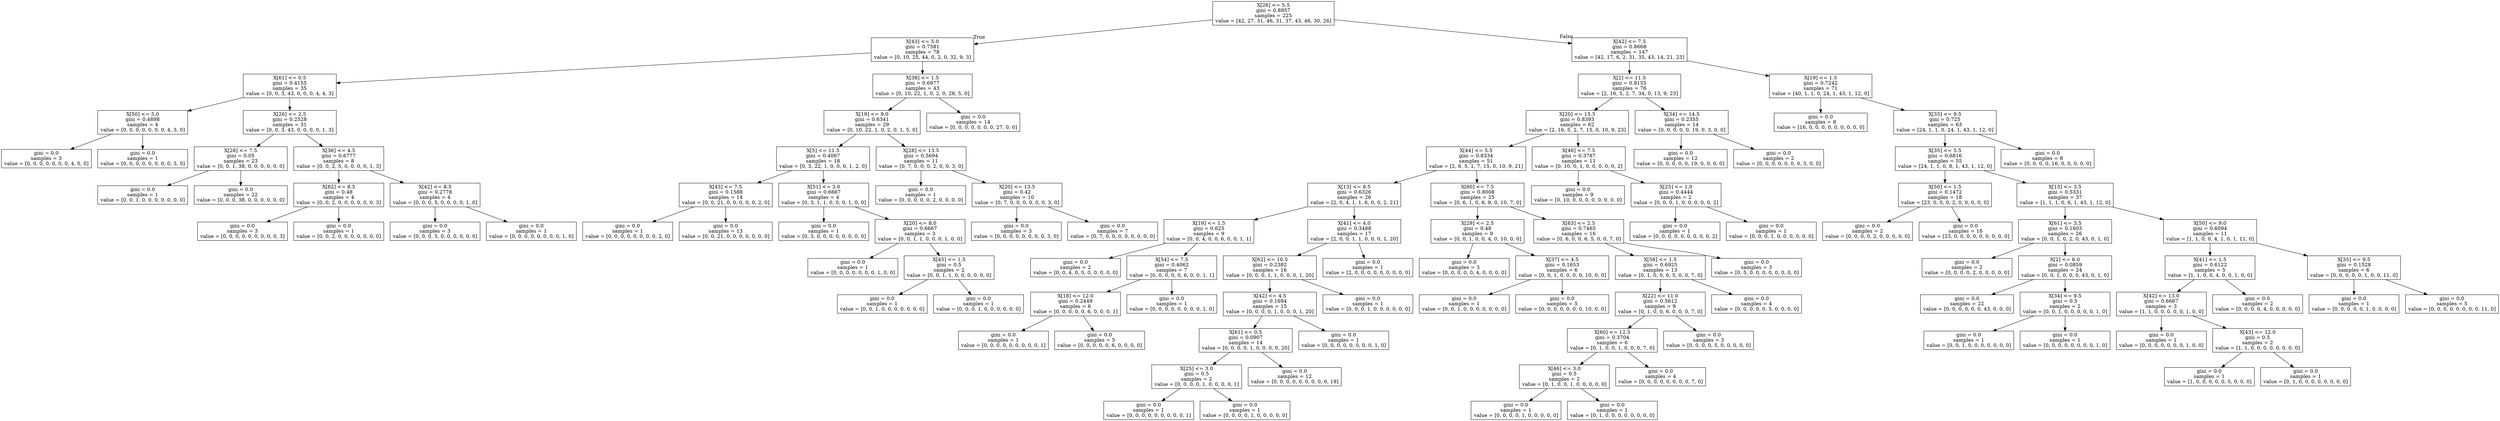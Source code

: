 digraph Tree {
node [shape=box] ;
0 [label="X[26] <= 5.5\ngini = 0.8957\nsamples = 225\nvalue = [42, 27, 31, 46, 31, 37, 43, 46, 30, 26]"] ;
1 [label="X[43] <= 5.0\ngini = 0.7581\nsamples = 78\nvalue = [0, 10, 25, 44, 0, 2, 0, 32, 9, 3]"] ;
0 -> 1 [labeldistance=2.5, labelangle=45, headlabel="True"] ;
2 [label="X[61] <= 0.5\ngini = 0.4155\nsamples = 35\nvalue = [0, 0, 3, 43, 0, 0, 0, 4, 4, 3]"] ;
1 -> 2 ;
3 [label="X[50] <= 5.0\ngini = 0.4898\nsamples = 4\nvalue = [0, 0, 0, 0, 0, 0, 0, 4, 3, 0]"] ;
2 -> 3 ;
4 [label="gini = 0.0\nsamples = 3\nvalue = [0, 0, 0, 0, 0, 0, 0, 4, 0, 0]"] ;
3 -> 4 ;
5 [label="gini = 0.0\nsamples = 1\nvalue = [0, 0, 0, 0, 0, 0, 0, 0, 3, 0]"] ;
3 -> 5 ;
6 [label="X[26] <= 2.5\ngini = 0.2528\nsamples = 31\nvalue = [0, 0, 3, 43, 0, 0, 0, 0, 1, 3]"] ;
2 -> 6 ;
7 [label="X[28] <= 7.5\ngini = 0.05\nsamples = 23\nvalue = [0, 0, 1, 38, 0, 0, 0, 0, 0, 0]"] ;
6 -> 7 ;
8 [label="gini = 0.0\nsamples = 1\nvalue = [0, 0, 1, 0, 0, 0, 0, 0, 0, 0]"] ;
7 -> 8 ;
9 [label="gini = 0.0\nsamples = 22\nvalue = [0, 0, 0, 38, 0, 0, 0, 0, 0, 0]"] ;
7 -> 9 ;
10 [label="X[36] <= 4.5\ngini = 0.6777\nsamples = 8\nvalue = [0, 0, 2, 5, 0, 0, 0, 0, 1, 3]"] ;
6 -> 10 ;
11 [label="X[62] <= 8.5\ngini = 0.48\nsamples = 4\nvalue = [0, 0, 2, 0, 0, 0, 0, 0, 0, 3]"] ;
10 -> 11 ;
12 [label="gini = 0.0\nsamples = 3\nvalue = [0, 0, 0, 0, 0, 0, 0, 0, 0, 3]"] ;
11 -> 12 ;
13 [label="gini = 0.0\nsamples = 1\nvalue = [0, 0, 2, 0, 0, 0, 0, 0, 0, 0]"] ;
11 -> 13 ;
14 [label="X[42] <= 8.5\ngini = 0.2778\nsamples = 4\nvalue = [0, 0, 0, 5, 0, 0, 0, 0, 1, 0]"] ;
10 -> 14 ;
15 [label="gini = 0.0\nsamples = 3\nvalue = [0, 0, 0, 5, 0, 0, 0, 0, 0, 0]"] ;
14 -> 15 ;
16 [label="gini = 0.0\nsamples = 1\nvalue = [0, 0, 0, 0, 0, 0, 0, 0, 1, 0]"] ;
14 -> 16 ;
17 [label="X[38] <= 1.5\ngini = 0.6977\nsamples = 43\nvalue = [0, 10, 22, 1, 0, 2, 0, 28, 5, 0]"] ;
1 -> 17 ;
18 [label="X[19] <= 9.0\ngini = 0.6341\nsamples = 29\nvalue = [0, 10, 22, 1, 0, 2, 0, 1, 5, 0]"] ;
17 -> 18 ;
19 [label="X[5] <= 11.5\ngini = 0.4067\nsamples = 18\nvalue = [0, 3, 22, 1, 0, 0, 0, 1, 2, 0]"] ;
18 -> 19 ;
20 [label="X[43] <= 7.5\ngini = 0.1588\nsamples = 14\nvalue = [0, 0, 21, 0, 0, 0, 0, 0, 2, 0]"] ;
19 -> 20 ;
21 [label="gini = 0.0\nsamples = 1\nvalue = [0, 0, 0, 0, 0, 0, 0, 0, 2, 0]"] ;
20 -> 21 ;
22 [label="gini = 0.0\nsamples = 13\nvalue = [0, 0, 21, 0, 0, 0, 0, 0, 0, 0]"] ;
20 -> 22 ;
23 [label="X[51] <= 3.0\ngini = 0.6667\nsamples = 4\nvalue = [0, 3, 1, 1, 0, 0, 0, 1, 0, 0]"] ;
19 -> 23 ;
24 [label="gini = 0.0\nsamples = 1\nvalue = [0, 3, 0, 0, 0, 0, 0, 0, 0, 0]"] ;
23 -> 24 ;
25 [label="X[20] <= 8.0\ngini = 0.6667\nsamples = 3\nvalue = [0, 0, 1, 1, 0, 0, 0, 1, 0, 0]"] ;
23 -> 25 ;
26 [label="gini = 0.0\nsamples = 1\nvalue = [0, 0, 0, 0, 0, 0, 0, 1, 0, 0]"] ;
25 -> 26 ;
27 [label="X[45] <= 1.5\ngini = 0.5\nsamples = 2\nvalue = [0, 0, 1, 1, 0, 0, 0, 0, 0, 0]"] ;
25 -> 27 ;
28 [label="gini = 0.0\nsamples = 1\nvalue = [0, 0, 1, 0, 0, 0, 0, 0, 0, 0]"] ;
27 -> 28 ;
29 [label="gini = 0.0\nsamples = 1\nvalue = [0, 0, 0, 1, 0, 0, 0, 0, 0, 0]"] ;
27 -> 29 ;
30 [label="X[28] <= 13.5\ngini = 0.5694\nsamples = 11\nvalue = [0, 7, 0, 0, 0, 2, 0, 0, 3, 0]"] ;
18 -> 30 ;
31 [label="gini = 0.0\nsamples = 1\nvalue = [0, 0, 0, 0, 0, 2, 0, 0, 0, 0]"] ;
30 -> 31 ;
32 [label="X[20] <= 13.5\ngini = 0.42\nsamples = 10\nvalue = [0, 7, 0, 0, 0, 0, 0, 0, 3, 0]"] ;
30 -> 32 ;
33 [label="gini = 0.0\nsamples = 3\nvalue = [0, 0, 0, 0, 0, 0, 0, 0, 3, 0]"] ;
32 -> 33 ;
34 [label="gini = 0.0\nsamples = 7\nvalue = [0, 7, 0, 0, 0, 0, 0, 0, 0, 0]"] ;
32 -> 34 ;
35 [label="gini = 0.0\nsamples = 14\nvalue = [0, 0, 0, 0, 0, 0, 0, 27, 0, 0]"] ;
17 -> 35 ;
36 [label="X[42] <= 7.5\ngini = 0.8668\nsamples = 147\nvalue = [42, 17, 6, 2, 31, 35, 43, 14, 21, 23]"] ;
0 -> 36 [labeldistance=2.5, labelangle=-45, headlabel="False"] ;
37 [label="X[2] <= 11.5\ngini = 0.8155\nsamples = 76\nvalue = [2, 16, 5, 2, 7, 34, 0, 13, 9, 23]"] ;
36 -> 37 ;
38 [label="X[20] <= 15.5\ngini = 0.8393\nsamples = 62\nvalue = [2, 16, 5, 2, 7, 15, 0, 10, 9, 23]"] ;
37 -> 38 ;
39 [label="X[44] <= 5.5\ngini = 0.8334\nsamples = 51\nvalue = [2, 6, 5, 1, 7, 15, 0, 10, 9, 21]"] ;
38 -> 39 ;
40 [label="X[13] <= 8.5\ngini = 0.6326\nsamples = 26\nvalue = [2, 0, 4, 1, 1, 6, 0, 0, 2, 21]"] ;
39 -> 40 ;
41 [label="X[19] <= 1.5\ngini = 0.625\nsamples = 9\nvalue = [0, 0, 4, 0, 0, 6, 0, 0, 1, 1]"] ;
40 -> 41 ;
42 [label="gini = 0.0\nsamples = 2\nvalue = [0, 0, 4, 0, 0, 0, 0, 0, 0, 0]"] ;
41 -> 42 ;
43 [label="X[54] <= 7.5\ngini = 0.4062\nsamples = 7\nvalue = [0, 0, 0, 0, 0, 6, 0, 0, 1, 1]"] ;
41 -> 43 ;
44 [label="X[18] <= 12.0\ngini = 0.2449\nsamples = 6\nvalue = [0, 0, 0, 0, 0, 6, 0, 0, 0, 1]"] ;
43 -> 44 ;
45 [label="gini = 0.0\nsamples = 1\nvalue = [0, 0, 0, 0, 0, 0, 0, 0, 0, 1]"] ;
44 -> 45 ;
46 [label="gini = 0.0\nsamples = 5\nvalue = [0, 0, 0, 0, 0, 6, 0, 0, 0, 0]"] ;
44 -> 46 ;
47 [label="gini = 0.0\nsamples = 1\nvalue = [0, 0, 0, 0, 0, 0, 0, 0, 1, 0]"] ;
43 -> 47 ;
48 [label="X[41] <= 4.0\ngini = 0.3488\nsamples = 17\nvalue = [2, 0, 0, 1, 1, 0, 0, 0, 1, 20]"] ;
40 -> 48 ;
49 [label="X[62] <= 10.5\ngini = 0.2382\nsamples = 16\nvalue = [0, 0, 0, 1, 1, 0, 0, 0, 1, 20]"] ;
48 -> 49 ;
50 [label="X[42] <= 4.5\ngini = 0.1694\nsamples = 15\nvalue = [0, 0, 0, 0, 1, 0, 0, 0, 1, 20]"] ;
49 -> 50 ;
51 [label="X[61] <= 0.5\ngini = 0.0907\nsamples = 14\nvalue = [0, 0, 0, 0, 1, 0, 0, 0, 0, 20]"] ;
50 -> 51 ;
52 [label="X[25] <= 3.0\ngini = 0.5\nsamples = 2\nvalue = [0, 0, 0, 0, 1, 0, 0, 0, 0, 1]"] ;
51 -> 52 ;
53 [label="gini = 0.0\nsamples = 1\nvalue = [0, 0, 0, 0, 0, 0, 0, 0, 0, 1]"] ;
52 -> 53 ;
54 [label="gini = 0.0\nsamples = 1\nvalue = [0, 0, 0, 0, 1, 0, 0, 0, 0, 0]"] ;
52 -> 54 ;
55 [label="gini = 0.0\nsamples = 12\nvalue = [0, 0, 0, 0, 0, 0, 0, 0, 0, 19]"] ;
51 -> 55 ;
56 [label="gini = 0.0\nsamples = 1\nvalue = [0, 0, 0, 0, 0, 0, 0, 0, 1, 0]"] ;
50 -> 56 ;
57 [label="gini = 0.0\nsamples = 1\nvalue = [0, 0, 0, 1, 0, 0, 0, 0, 0, 0]"] ;
49 -> 57 ;
58 [label="gini = 0.0\nsamples = 1\nvalue = [2, 0, 0, 0, 0, 0, 0, 0, 0, 0]"] ;
48 -> 58 ;
59 [label="X[60] <= 7.5\ngini = 0.8008\nsamples = 25\nvalue = [0, 6, 1, 0, 6, 9, 0, 10, 7, 0]"] ;
39 -> 59 ;
60 [label="X[29] <= 2.5\ngini = 0.48\nsamples = 9\nvalue = [0, 0, 1, 0, 0, 4, 0, 10, 0, 0]"] ;
59 -> 60 ;
61 [label="gini = 0.0\nsamples = 3\nvalue = [0, 0, 0, 0, 0, 4, 0, 0, 0, 0]"] ;
60 -> 61 ;
62 [label="X[37] <= 4.5\ngini = 0.1653\nsamples = 6\nvalue = [0, 0, 1, 0, 0, 0, 0, 10, 0, 0]"] ;
60 -> 62 ;
63 [label="gini = 0.0\nsamples = 1\nvalue = [0, 0, 1, 0, 0, 0, 0, 0, 0, 0]"] ;
62 -> 63 ;
64 [label="gini = 0.0\nsamples = 5\nvalue = [0, 0, 0, 0, 0, 0, 0, 10, 0, 0]"] ;
62 -> 64 ;
65 [label="X[63] <= 2.5\ngini = 0.7465\nsamples = 16\nvalue = [0, 6, 0, 0, 6, 5, 0, 0, 7, 0]"] ;
59 -> 65 ;
66 [label="X[58] <= 1.5\ngini = 0.6925\nsamples = 13\nvalue = [0, 1, 0, 0, 6, 5, 0, 0, 7, 0]"] ;
65 -> 66 ;
67 [label="X[22] <= 11.0\ngini = 0.5612\nsamples = 9\nvalue = [0, 1, 0, 0, 6, 0, 0, 0, 7, 0]"] ;
66 -> 67 ;
68 [label="X[60] <= 12.5\ngini = 0.3704\nsamples = 6\nvalue = [0, 1, 0, 0, 1, 0, 0, 0, 7, 0]"] ;
67 -> 68 ;
69 [label="X[46] <= 3.0\ngini = 0.5\nsamples = 2\nvalue = [0, 1, 0, 0, 1, 0, 0, 0, 0, 0]"] ;
68 -> 69 ;
70 [label="gini = 0.0\nsamples = 1\nvalue = [0, 0, 0, 0, 1, 0, 0, 0, 0, 0]"] ;
69 -> 70 ;
71 [label="gini = 0.0\nsamples = 1\nvalue = [0, 1, 0, 0, 0, 0, 0, 0, 0, 0]"] ;
69 -> 71 ;
72 [label="gini = 0.0\nsamples = 4\nvalue = [0, 0, 0, 0, 0, 0, 0, 0, 7, 0]"] ;
68 -> 72 ;
73 [label="gini = 0.0\nsamples = 3\nvalue = [0, 0, 0, 0, 5, 0, 0, 0, 0, 0]"] ;
67 -> 73 ;
74 [label="gini = 0.0\nsamples = 4\nvalue = [0, 0, 0, 0, 0, 5, 0, 0, 0, 0]"] ;
66 -> 74 ;
75 [label="gini = 0.0\nsamples = 3\nvalue = [0, 5, 0, 0, 0, 0, 0, 0, 0, 0]"] ;
65 -> 75 ;
76 [label="X[46] <= 7.5\ngini = 0.3787\nsamples = 11\nvalue = [0, 10, 0, 1, 0, 0, 0, 0, 0, 2]"] ;
38 -> 76 ;
77 [label="gini = 0.0\nsamples = 9\nvalue = [0, 10, 0, 0, 0, 0, 0, 0, 0, 0]"] ;
76 -> 77 ;
78 [label="X[25] <= 1.0\ngini = 0.4444\nsamples = 2\nvalue = [0, 0, 0, 1, 0, 0, 0, 0, 0, 2]"] ;
76 -> 78 ;
79 [label="gini = 0.0\nsamples = 1\nvalue = [0, 0, 0, 0, 0, 0, 0, 0, 0, 2]"] ;
78 -> 79 ;
80 [label="gini = 0.0\nsamples = 1\nvalue = [0, 0, 0, 1, 0, 0, 0, 0, 0, 0]"] ;
78 -> 80 ;
81 [label="X[34] <= 14.5\ngini = 0.2355\nsamples = 14\nvalue = [0, 0, 0, 0, 0, 19, 0, 3, 0, 0]"] ;
37 -> 81 ;
82 [label="gini = 0.0\nsamples = 12\nvalue = [0, 0, 0, 0, 0, 19, 0, 0, 0, 0]"] ;
81 -> 82 ;
83 [label="gini = 0.0\nsamples = 2\nvalue = [0, 0, 0, 0, 0, 0, 0, 3, 0, 0]"] ;
81 -> 83 ;
84 [label="X[19] <= 1.5\ngini = 0.7242\nsamples = 71\nvalue = [40, 1, 1, 0, 24, 1, 43, 1, 12, 0]"] ;
36 -> 84 ;
85 [label="gini = 0.0\nsamples = 8\nvalue = [16, 0, 0, 0, 0, 0, 0, 0, 0, 0]"] ;
84 -> 85 ;
86 [label="X[33] <= 9.5\ngini = 0.725\nsamples = 63\nvalue = [24, 1, 1, 0, 24, 1, 43, 1, 12, 0]"] ;
84 -> 86 ;
87 [label="X[35] <= 5.5\ngini = 0.6816\nsamples = 55\nvalue = [24, 1, 1, 0, 8, 1, 43, 1, 12, 0]"] ;
86 -> 87 ;
88 [label="X[50] <= 1.5\ngini = 0.1472\nsamples = 18\nvalue = [23, 0, 0, 0, 2, 0, 0, 0, 0, 0]"] ;
87 -> 88 ;
89 [label="gini = 0.0\nsamples = 2\nvalue = [0, 0, 0, 0, 2, 0, 0, 0, 0, 0]"] ;
88 -> 89 ;
90 [label="gini = 0.0\nsamples = 16\nvalue = [23, 0, 0, 0, 0, 0, 0, 0, 0, 0]"] ;
88 -> 90 ;
91 [label="X[13] <= 3.5\ngini = 0.5331\nsamples = 37\nvalue = [1, 1, 1, 0, 6, 1, 43, 1, 12, 0]"] ;
87 -> 91 ;
92 [label="X[61] <= 3.5\ngini = 0.1603\nsamples = 26\nvalue = [0, 0, 1, 0, 2, 0, 43, 0, 1, 0]"] ;
91 -> 92 ;
93 [label="gini = 0.0\nsamples = 2\nvalue = [0, 0, 0, 0, 2, 0, 0, 0, 0, 0]"] ;
92 -> 93 ;
94 [label="X[2] <= 6.0\ngini = 0.0859\nsamples = 24\nvalue = [0, 0, 1, 0, 0, 0, 43, 0, 1, 0]"] ;
92 -> 94 ;
95 [label="gini = 0.0\nsamples = 22\nvalue = [0, 0, 0, 0, 0, 0, 43, 0, 0, 0]"] ;
94 -> 95 ;
96 [label="X[34] <= 9.5\ngini = 0.5\nsamples = 2\nvalue = [0, 0, 1, 0, 0, 0, 0, 0, 1, 0]"] ;
94 -> 96 ;
97 [label="gini = 0.0\nsamples = 1\nvalue = [0, 0, 1, 0, 0, 0, 0, 0, 0, 0]"] ;
96 -> 97 ;
98 [label="gini = 0.0\nsamples = 1\nvalue = [0, 0, 0, 0, 0, 0, 0, 0, 1, 0]"] ;
96 -> 98 ;
99 [label="X[50] <= 9.0\ngini = 0.6094\nsamples = 11\nvalue = [1, 1, 0, 0, 4, 1, 0, 1, 11, 0]"] ;
91 -> 99 ;
100 [label="X[41] <= 1.5\ngini = 0.6122\nsamples = 5\nvalue = [1, 1, 0, 0, 4, 0, 0, 1, 0, 0]"] ;
99 -> 100 ;
101 [label="X[42] <= 13.0\ngini = 0.6667\nsamples = 3\nvalue = [1, 1, 0, 0, 0, 0, 0, 1, 0, 0]"] ;
100 -> 101 ;
102 [label="gini = 0.0\nsamples = 1\nvalue = [0, 0, 0, 0, 0, 0, 0, 1, 0, 0]"] ;
101 -> 102 ;
103 [label="X[43] <= 12.0\ngini = 0.5\nsamples = 2\nvalue = [1, 1, 0, 0, 0, 0, 0, 0, 0, 0]"] ;
101 -> 103 ;
104 [label="gini = 0.0\nsamples = 1\nvalue = [1, 0, 0, 0, 0, 0, 0, 0, 0, 0]"] ;
103 -> 104 ;
105 [label="gini = 0.0\nsamples = 1\nvalue = [0, 1, 0, 0, 0, 0, 0, 0, 0, 0]"] ;
103 -> 105 ;
106 [label="gini = 0.0\nsamples = 2\nvalue = [0, 0, 0, 0, 4, 0, 0, 0, 0, 0]"] ;
100 -> 106 ;
107 [label="X[35] <= 9.5\ngini = 0.1528\nsamples = 6\nvalue = [0, 0, 0, 0, 0, 1, 0, 0, 11, 0]"] ;
99 -> 107 ;
108 [label="gini = 0.0\nsamples = 1\nvalue = [0, 0, 0, 0, 0, 1, 0, 0, 0, 0]"] ;
107 -> 108 ;
109 [label="gini = 0.0\nsamples = 5\nvalue = [0, 0, 0, 0, 0, 0, 0, 0, 11, 0]"] ;
107 -> 109 ;
110 [label="gini = 0.0\nsamples = 8\nvalue = [0, 0, 0, 0, 16, 0, 0, 0, 0, 0]"] ;
86 -> 110 ;
}